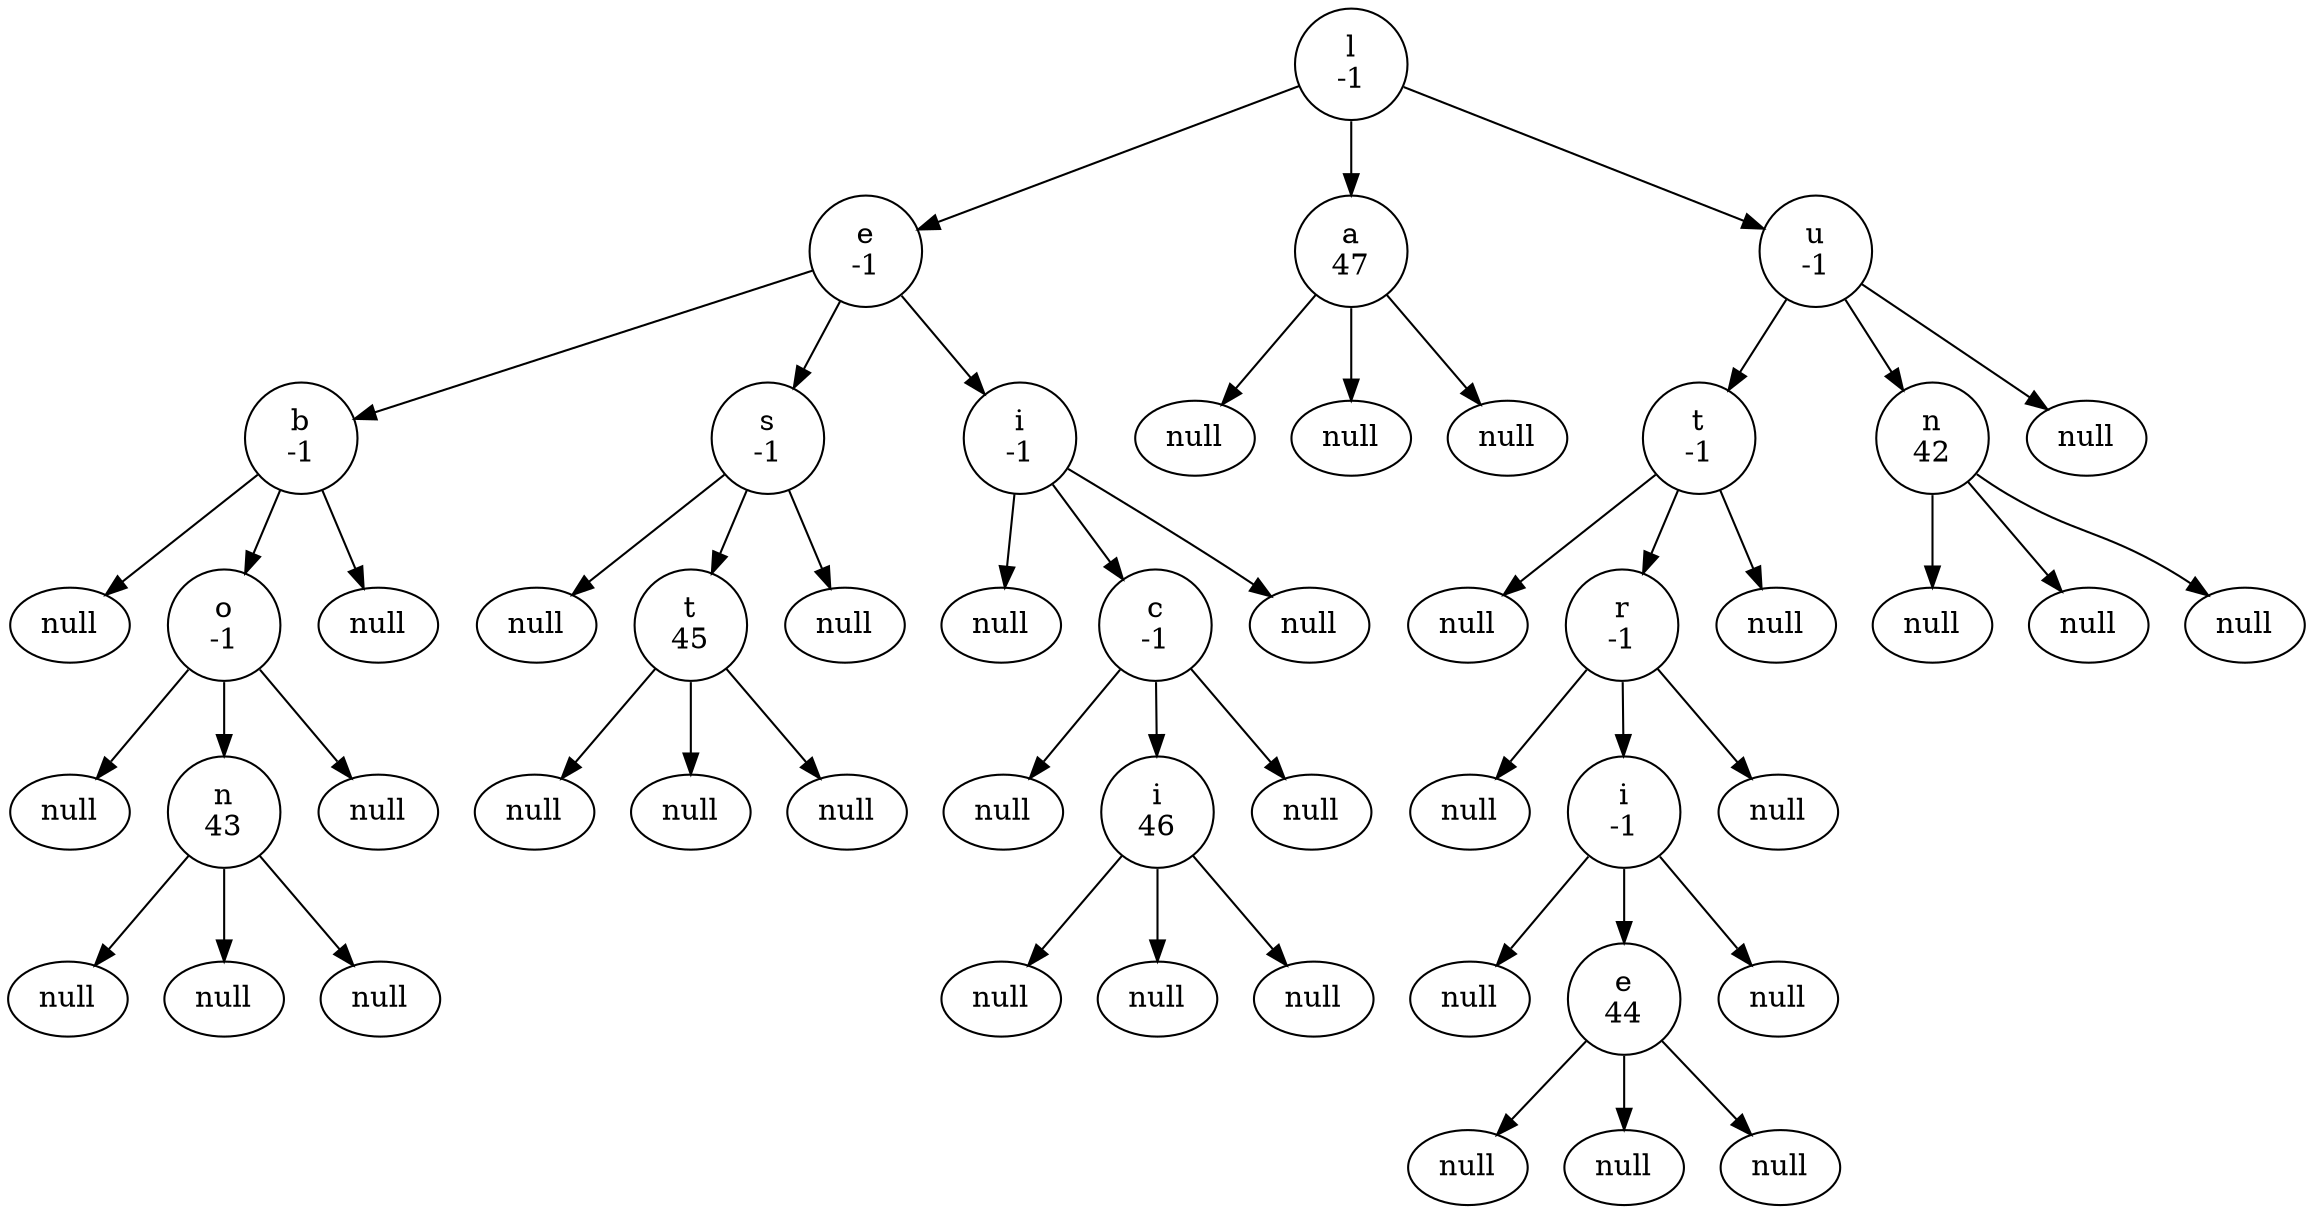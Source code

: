 digraph G{
trieHybrideimplementationTrieHybride3b764bce [label="l\n-1"]
trieHybrideimplementationTrieHybride3b764bce -> trieHybrideimplementationTrieHybride759ebb3d
trieHybrideimplementationTrieHybride759ebb3d [label="e\n-1"]
trieHybrideimplementationTrieHybride759ebb3d -> trieHybrideimplementationTrieHybride484b61fc
trieHybrideimplementationTrieHybride484b61fc [label="b\n-1"]
trieHybrideimplementationTrieHybride484b61fc -> null760
null760 [label="null"]
trieHybrideimplementationTrieHybride484b61fc -> trieHybrideimplementationTrieHybride45fe3ee3
trieHybrideimplementationTrieHybride45fe3ee3 [label="o\n-1"]
trieHybrideimplementationTrieHybride45fe3ee3 -> null761
null761 [label="null"]
trieHybrideimplementationTrieHybride45fe3ee3 -> trieHybrideimplementationTrieHybride4cdf35a9
trieHybrideimplementationTrieHybride4cdf35a9 [label="n\n43"]
trieHybrideimplementationTrieHybride4cdf35a9 -> null762
null762 [label="null"]
trieHybrideimplementationTrieHybride4cdf35a9 -> null763
null763 [label="null"]
trieHybrideimplementationTrieHybride4cdf35a9 -> null764
null764 [label="null"]
trieHybrideimplementationTrieHybride45fe3ee3 -> null765
null765 [label="null"]
trieHybrideimplementationTrieHybride484b61fc -> null766
null766 [label="null"]
trieHybrideimplementationTrieHybride759ebb3d -> trieHybrideimplementationTrieHybride4c98385c
trieHybrideimplementationTrieHybride4c98385c [label="s\n-1"]
trieHybrideimplementationTrieHybride4c98385c -> null767
null767 [label="null"]
trieHybrideimplementationTrieHybride4c98385c -> trieHybrideimplementationTrieHybride5fcfe4b2
trieHybrideimplementationTrieHybride5fcfe4b2 [label="t\n45"]
trieHybrideimplementationTrieHybride5fcfe4b2 -> null768
null768 [label="null"]
trieHybrideimplementationTrieHybride5fcfe4b2 -> null769
null769 [label="null"]
trieHybrideimplementationTrieHybride5fcfe4b2 -> null770
null770 [label="null"]
trieHybrideimplementationTrieHybride4c98385c -> null771
null771 [label="null"]
trieHybrideimplementationTrieHybride759ebb3d -> trieHybrideimplementationTrieHybride6bf2d08e
trieHybrideimplementationTrieHybride6bf2d08e [label="i\n-1"]
trieHybrideimplementationTrieHybride6bf2d08e -> null772
null772 [label="null"]
trieHybrideimplementationTrieHybride6bf2d08e -> trieHybrideimplementationTrieHybride5eb5c224
trieHybrideimplementationTrieHybride5eb5c224 [label="c\n-1"]
trieHybrideimplementationTrieHybride5eb5c224 -> null773
null773 [label="null"]
trieHybrideimplementationTrieHybride5eb5c224 -> trieHybrideimplementationTrieHybride53e25b76
trieHybrideimplementationTrieHybride53e25b76 [label="i\n46"]
trieHybrideimplementationTrieHybride53e25b76 -> null774
null774 [label="null"]
trieHybrideimplementationTrieHybride53e25b76 -> null775
null775 [label="null"]
trieHybrideimplementationTrieHybride53e25b76 -> null776
null776 [label="null"]
trieHybrideimplementationTrieHybride5eb5c224 -> null777
null777 [label="null"]
trieHybrideimplementationTrieHybride6bf2d08e -> null778
null778 [label="null"]
trieHybrideimplementationTrieHybride3b764bce -> trieHybrideimplementationTrieHybride73a8dfcc
trieHybrideimplementationTrieHybride73a8dfcc [label="a\n47"]
trieHybrideimplementationTrieHybride73a8dfcc -> null779
null779 [label="null"]
trieHybrideimplementationTrieHybride73a8dfcc -> null780
null780 [label="null"]
trieHybrideimplementationTrieHybride73a8dfcc -> null781
null781 [label="null"]
trieHybrideimplementationTrieHybride3b764bce -> trieHybrideimplementationTrieHybrideea30797
trieHybrideimplementationTrieHybrideea30797 [label="u\n-1"]
trieHybrideimplementationTrieHybrideea30797 -> trieHybrideimplementationTrieHybride7e774085
trieHybrideimplementationTrieHybride7e774085 [label="t\n-1"]
trieHybrideimplementationTrieHybride7e774085 -> null782
null782 [label="null"]
trieHybrideimplementationTrieHybride7e774085 -> trieHybrideimplementationTrieHybride3f8f9dd6
trieHybrideimplementationTrieHybride3f8f9dd6 [label="r\n-1"]
trieHybrideimplementationTrieHybride3f8f9dd6 -> null783
null783 [label="null"]
trieHybrideimplementationTrieHybride3f8f9dd6 -> trieHybrideimplementationTrieHybrideaec6354
trieHybrideimplementationTrieHybrideaec6354 [label="i\n-1"]
trieHybrideimplementationTrieHybrideaec6354 -> null784
null784 [label="null"]
trieHybrideimplementationTrieHybrideaec6354 -> trieHybrideimplementationTrieHybride1c655221
trieHybrideimplementationTrieHybride1c655221 [label="e\n44"]
trieHybrideimplementationTrieHybride1c655221 -> null785
null785 [label="null"]
trieHybrideimplementationTrieHybride1c655221 -> null786
null786 [label="null"]
trieHybrideimplementationTrieHybride1c655221 -> null787
null787 [label="null"]
trieHybrideimplementationTrieHybrideaec6354 -> null788
null788 [label="null"]
trieHybrideimplementationTrieHybride3f8f9dd6 -> null789
null789 [label="null"]
trieHybrideimplementationTrieHybride7e774085 -> null790
null790 [label="null"]
trieHybrideimplementationTrieHybrideea30797 -> trieHybrideimplementationTrieHybride58d25a40
trieHybrideimplementationTrieHybride58d25a40 [label="n\n42"]
trieHybrideimplementationTrieHybride58d25a40 -> null791
null791 [label="null"]
trieHybrideimplementationTrieHybride58d25a40 -> null792
null792 [label="null"]
trieHybrideimplementationTrieHybride58d25a40 -> null793
null793 [label="null"]
trieHybrideimplementationTrieHybrideea30797 -> null794
null794 [label="null"]
}